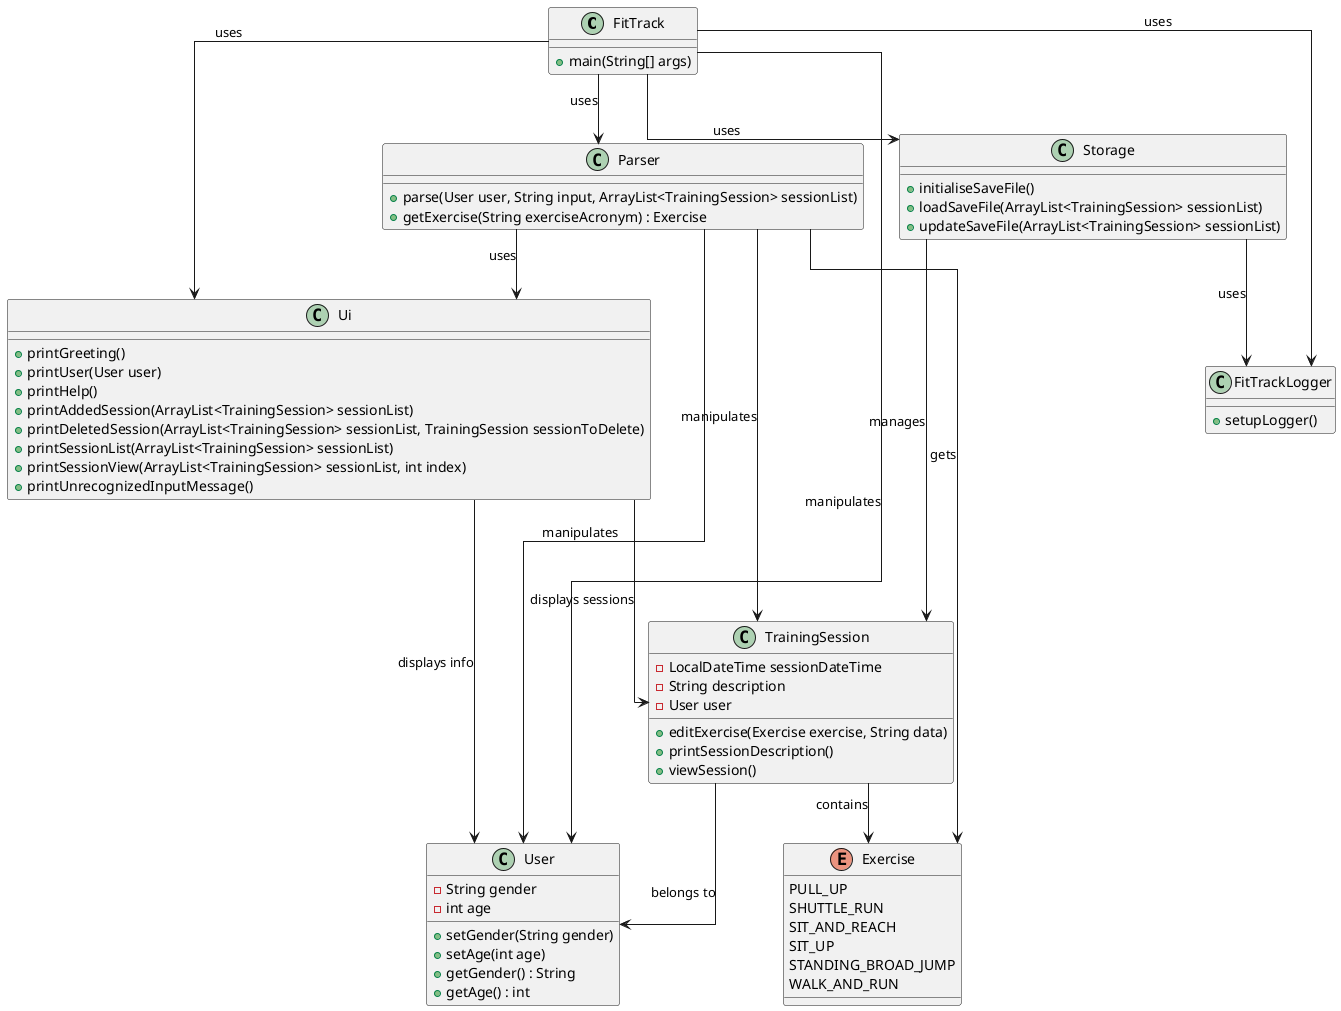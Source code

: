 @startuml
' Use right-angle straight lines for relationships
skinparam linetype ortho

' Define classes
class FitTrack {
    +main(String[] args)
}

class Parser {
    +parse(User user, String input, ArrayList<TrainingSession> sessionList)
    +getExercise(String exerciseAcronym) : Exercise
}

class Ui {
    +printGreeting()
    +printUser(User user)
    +printHelp()
    +printAddedSession(ArrayList<TrainingSession> sessionList)
    +printDeletedSession(ArrayList<TrainingSession> sessionList, TrainingSession sessionToDelete)
    +printSessionList(ArrayList<TrainingSession> sessionList)
    +printSessionView(ArrayList<TrainingSession> sessionList, int index)
    +printUnrecognizedInputMessage()
}

class Storage {
    +initialiseSaveFile()
    +loadSaveFile(ArrayList<TrainingSession> sessionList)
    +updateSaveFile(ArrayList<TrainingSession> sessionList)
}

class TrainingSession {
    -LocalDateTime sessionDateTime
    -String description
    -User user
    +editExercise(Exercise exercise, String data)
    +printSessionDescription()
    +viewSession()
}

class User {
    -String gender
    -int age
    +setGender(String gender)
    +setAge(int age)
    +getGender() : String
    +getAge() : int
}

enum Exercise {
    PULL_UP
    SHUTTLE_RUN
    SIT_AND_REACH
    SIT_UP
    STANDING_BROAD_JUMP
    WALK_AND_RUN
}

class FitTrackLogger {
    +setupLogger()
}

' Define relationships with right-angle arrows
FitTrack --> Parser : uses
FitTrack --> Ui : uses
FitTrack --> Storage : uses
FitTrack --> User : manipulates
FitTrack --> FitTrackLogger : uses

Parser --> TrainingSession : manipulates
Parser --> Exercise : gets
Parser --> User : manipulates
Parser --> Ui : uses

Ui -> User : displays info
Ui ---> TrainingSession : displays sessions

Storage --> TrainingSession : manages
Storage --> FitTrackLogger : uses

TrainingSession --> User : belongs to
TrainingSession --> Exercise : contains

@enduml
